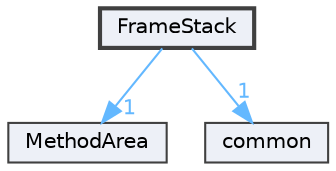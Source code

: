 digraph "FrameStack"
{
 // LATEX_PDF_SIZE
  bgcolor="transparent";
  edge [fontname=Helvetica,fontsize=10,labelfontname=Helvetica,labelfontsize=10];
  node [fontname=Helvetica,fontsize=10,shape=box,height=0.2,width=0.4];
  compound=true
  dir_769e7bd6bb96a1650768ac5523f2648b [label="FrameStack", fillcolor="#edf0f7", color="grey25", style="filled,bold", URL="dir_769e7bd6bb96a1650768ac5523f2648b.html",tooltip=""];
  dir_97cf10d0fb7d0e2ce06a9915db75e6e6 [label="MethodArea", fillcolor="#edf0f7", color="grey25", style="filled", URL="dir_97cf10d0fb7d0e2ce06a9915db75e6e6.html",tooltip=""];
  dir_bdd9a5d540de89e9fe90efdfc6973a4f [label="common", fillcolor="#edf0f7", color="grey25", style="filled", URL="dir_bdd9a5d540de89e9fe90efdfc6973a4f.html",tooltip=""];
  dir_769e7bd6bb96a1650768ac5523f2648b->dir_97cf10d0fb7d0e2ce06a9915db75e6e6 [headlabel="1", labeldistance=1.5 headhref="dir_000002_000007.html" color="steelblue1" fontcolor="steelblue1"];
  dir_769e7bd6bb96a1650768ac5523f2648b->dir_bdd9a5d540de89e9fe90efdfc6973a4f [headlabel="1", labeldistance=1.5 headhref="dir_000002_000000.html" color="steelblue1" fontcolor="steelblue1"];
}
